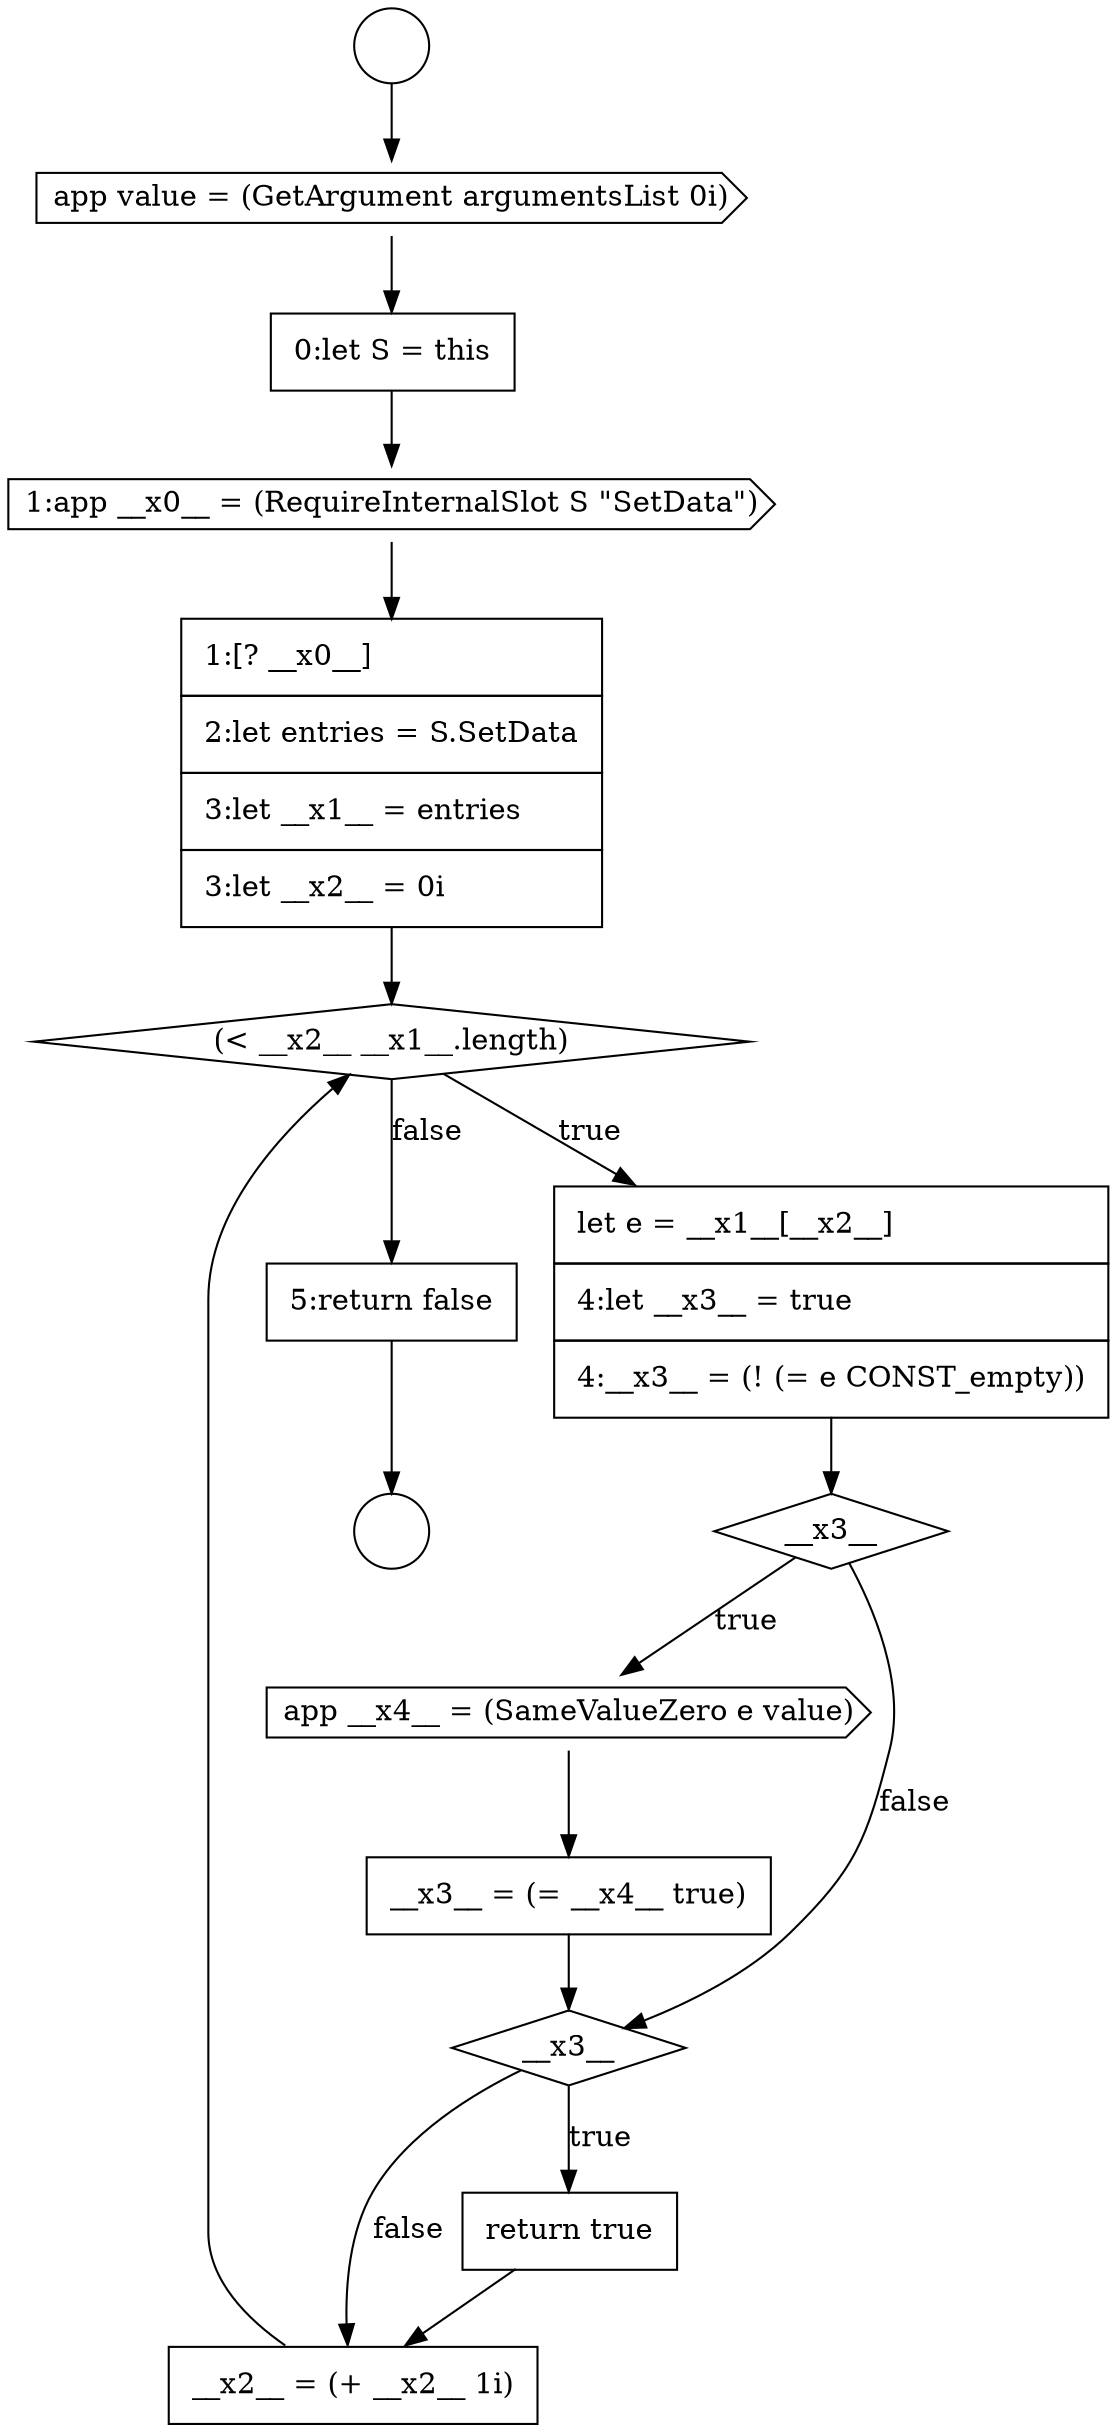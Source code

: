 digraph {
  node17534 [shape=cds, label=<<font color="black">app value = (GetArgument argumentsList 0i)</font>> color="black" fillcolor="white" style=filled]
  node17545 [shape=none, margin=0, label=<<font color="black">
    <table border="0" cellborder="1" cellspacing="0" cellpadding="10">
      <tr><td align="left">__x2__ = (+ __x2__ 1i)</td></tr>
    </table>
  </font>> color="black" fillcolor="white" style=filled]
  node17546 [shape=none, margin=0, label=<<font color="black">
    <table border="0" cellborder="1" cellspacing="0" cellpadding="10">
      <tr><td align="left">5:return false</td></tr>
    </table>
  </font>> color="black" fillcolor="white" style=filled]
  node17535 [shape=none, margin=0, label=<<font color="black">
    <table border="0" cellborder="1" cellspacing="0" cellpadding="10">
      <tr><td align="left">0:let S = this</td></tr>
    </table>
  </font>> color="black" fillcolor="white" style=filled]
  node17542 [shape=none, margin=0, label=<<font color="black">
    <table border="0" cellborder="1" cellspacing="0" cellpadding="10">
      <tr><td align="left">__x3__ = (= __x4__ true)</td></tr>
    </table>
  </font>> color="black" fillcolor="white" style=filled]
  node17532 [shape=circle label=" " color="black" fillcolor="white" style=filled]
  node17536 [shape=cds, label=<<font color="black">1:app __x0__ = (RequireInternalSlot S &quot;SetData&quot;)</font>> color="black" fillcolor="white" style=filled]
  node17541 [shape=cds, label=<<font color="black">app __x4__ = (SameValueZero e value)</font>> color="black" fillcolor="white" style=filled]
  node17538 [shape=diamond, label=<<font color="black">(&lt; __x2__ __x1__.length)</font>> color="black" fillcolor="white" style=filled]
  node17544 [shape=none, margin=0, label=<<font color="black">
    <table border="0" cellborder="1" cellspacing="0" cellpadding="10">
      <tr><td align="left">return true</td></tr>
    </table>
  </font>> color="black" fillcolor="white" style=filled]
  node17533 [shape=circle label=" " color="black" fillcolor="white" style=filled]
  node17537 [shape=none, margin=0, label=<<font color="black">
    <table border="0" cellborder="1" cellspacing="0" cellpadding="10">
      <tr><td align="left">1:[? __x0__]</td></tr>
      <tr><td align="left">2:let entries = S.SetData</td></tr>
      <tr><td align="left">3:let __x1__ = entries</td></tr>
      <tr><td align="left">3:let __x2__ = 0i</td></tr>
    </table>
  </font>> color="black" fillcolor="white" style=filled]
  node17539 [shape=none, margin=0, label=<<font color="black">
    <table border="0" cellborder="1" cellspacing="0" cellpadding="10">
      <tr><td align="left">let e = __x1__[__x2__]</td></tr>
      <tr><td align="left">4:let __x3__ = true</td></tr>
      <tr><td align="left">4:__x3__ = (! (= e CONST_empty))</td></tr>
    </table>
  </font>> color="black" fillcolor="white" style=filled]
  node17543 [shape=diamond, label=<<font color="black">__x3__</font>> color="black" fillcolor="white" style=filled]
  node17540 [shape=diamond, label=<<font color="black">__x3__</font>> color="black" fillcolor="white" style=filled]
  node17537 -> node17538 [ color="black"]
  node17542 -> node17543 [ color="black"]
  node17535 -> node17536 [ color="black"]
  node17544 -> node17545 [ color="black"]
  node17538 -> node17539 [label=<<font color="black">true</font>> color="black"]
  node17538 -> node17546 [label=<<font color="black">false</font>> color="black"]
  node17540 -> node17541 [label=<<font color="black">true</font>> color="black"]
  node17540 -> node17543 [label=<<font color="black">false</font>> color="black"]
  node17543 -> node17544 [label=<<font color="black">true</font>> color="black"]
  node17543 -> node17545 [label=<<font color="black">false</font>> color="black"]
  node17541 -> node17542 [ color="black"]
  node17534 -> node17535 [ color="black"]
  node17539 -> node17540 [ color="black"]
  node17532 -> node17534 [ color="black"]
  node17545 -> node17538 [ color="black"]
  node17536 -> node17537 [ color="black"]
  node17546 -> node17533 [ color="black"]
}
